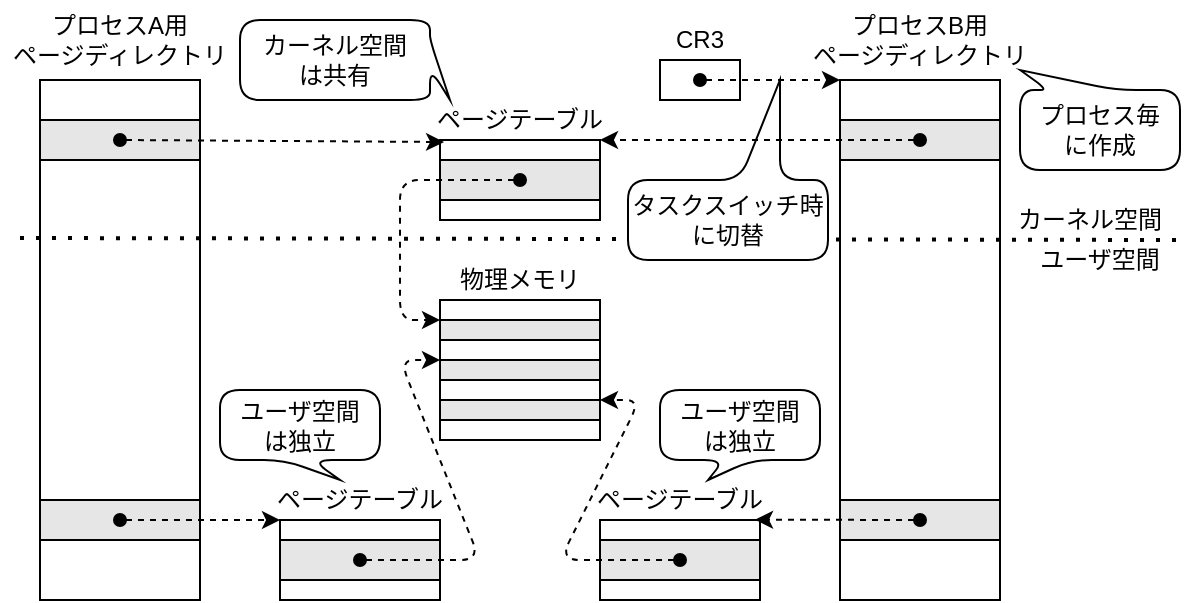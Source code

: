 <mxfile version="13.6.6" type="device"><diagram id="7QCYqGlKbk9EVQ6T-BYP" name="ページ1"><mxGraphModel dx="1185" dy="626" grid="1" gridSize="10" guides="1" tooltips="1" connect="1" arrows="1" fold="1" page="1" pageScale="1" pageWidth="827" pageHeight="1169" math="0" shadow="0"><root><mxCell id="0"/><mxCell id="1" parent="0"/><mxCell id="1YsO_FxQiLPnfIiHjF3c-1" value="" style="rounded=0;whiteSpace=wrap;html=1;" vertex="1" parent="1"><mxGeometry x="120" y="200" width="80" height="260" as="geometry"/></mxCell><mxCell id="1YsO_FxQiLPnfIiHjF3c-2" value="プロセスA用&lt;br&gt;ページディレクトリ" style="text;html=1;strokeColor=none;fillColor=none;align=center;verticalAlign=middle;whiteSpace=wrap;rounded=0;" vertex="1" parent="1"><mxGeometry x="100" y="160" width="120" height="40" as="geometry"/></mxCell><mxCell id="1YsO_FxQiLPnfIiHjF3c-3" value="プロセスB用&lt;br&gt;ページディレクトリ" style="text;html=1;strokeColor=none;fillColor=none;align=center;verticalAlign=middle;whiteSpace=wrap;rounded=0;" vertex="1" parent="1"><mxGeometry x="500" y="160" width="120" height="40" as="geometry"/></mxCell><mxCell id="1YsO_FxQiLPnfIiHjF3c-4" value="" style="rounded=0;whiteSpace=wrap;html=1;" vertex="1" parent="1"><mxGeometry x="520" y="200" width="80" height="260" as="geometry"/></mxCell><mxCell id="1YsO_FxQiLPnfIiHjF3c-5" value="" style="endArrow=none;dashed=1;html=1;dashPattern=1 3;strokeWidth=2;" edge="1" parent="1"><mxGeometry width="50" height="50" relative="1" as="geometry"><mxPoint x="110" y="279" as="sourcePoint"/><mxPoint x="690" y="280" as="targetPoint"/></mxGeometry></mxCell><mxCell id="1YsO_FxQiLPnfIiHjF3c-6" value="カーネル空間" style="text;html=1;strokeColor=none;fillColor=none;align=center;verticalAlign=middle;whiteSpace=wrap;rounded=0;" vertex="1" parent="1"><mxGeometry x="600" y="260" width="90" height="20" as="geometry"/></mxCell><mxCell id="1YsO_FxQiLPnfIiHjF3c-7" value="ユーザ空間" style="text;html=1;strokeColor=none;fillColor=none;align=center;verticalAlign=middle;whiteSpace=wrap;rounded=0;" vertex="1" parent="1"><mxGeometry x="610" y="280" width="80" height="20" as="geometry"/></mxCell><mxCell id="1YsO_FxQiLPnfIiHjF3c-8" value="" style="rounded=0;whiteSpace=wrap;html=1;" vertex="1" parent="1"><mxGeometry x="320" y="230" width="80" height="40" as="geometry"/></mxCell><mxCell id="1YsO_FxQiLPnfIiHjF3c-9" value="ページテーブル" style="text;html=1;strokeColor=none;fillColor=none;align=center;verticalAlign=middle;whiteSpace=wrap;rounded=0;" vertex="1" parent="1"><mxGeometry x="315" y="210" width="90" height="20" as="geometry"/></mxCell><mxCell id="1YsO_FxQiLPnfIiHjF3c-10" value="" style="rounded=0;whiteSpace=wrap;html=1;fillColor=#E6E6E6;" vertex="1" parent="1"><mxGeometry x="320" y="240" width="80" height="20" as="geometry"/></mxCell><mxCell id="1YsO_FxQiLPnfIiHjF3c-11" value="" style="rounded=0;whiteSpace=wrap;html=1;fillColor=#E6E6E6;" vertex="1" parent="1"><mxGeometry x="120" y="220" width="80" height="20" as="geometry"/></mxCell><mxCell id="1YsO_FxQiLPnfIiHjF3c-12" value="" style="endArrow=classic;html=1;startArrow=oval;startFill=1;entryX=0.078;entryY=1.05;entryDx=0;entryDy=0;dashed=1;entryPerimeter=0;" edge="1" parent="1" target="1YsO_FxQiLPnfIiHjF3c-9"><mxGeometry width="50" height="50" relative="1" as="geometry"><mxPoint x="160" y="230" as="sourcePoint"/><mxPoint x="290" y="200" as="targetPoint"/></mxGeometry></mxCell><mxCell id="1YsO_FxQiLPnfIiHjF3c-17" value="" style="rounded=0;whiteSpace=wrap;html=1;fillColor=#E6E6E6;" vertex="1" parent="1"><mxGeometry x="520" y="220" width="80" height="20" as="geometry"/></mxCell><mxCell id="1YsO_FxQiLPnfIiHjF3c-24" value="" style="rounded=0;whiteSpace=wrap;html=1;" vertex="1" parent="1"><mxGeometry x="240" y="420" width="80" height="40" as="geometry"/></mxCell><mxCell id="1YsO_FxQiLPnfIiHjF3c-25" value="ページテーブル" style="text;html=1;strokeColor=none;fillColor=none;align=center;verticalAlign=middle;whiteSpace=wrap;rounded=0;" vertex="1" parent="1"><mxGeometry x="235" y="400" width="90" height="20" as="geometry"/></mxCell><mxCell id="1YsO_FxQiLPnfIiHjF3c-26" value="" style="rounded=0;whiteSpace=wrap;html=1;fillColor=#E6E6E6;" vertex="1" parent="1"><mxGeometry x="240" y="430" width="80" height="20" as="geometry"/></mxCell><mxCell id="1YsO_FxQiLPnfIiHjF3c-27" value="" style="rounded=0;whiteSpace=wrap;html=1;" vertex="1" parent="1"><mxGeometry x="400" y="420" width="80" height="40" as="geometry"/></mxCell><mxCell id="1YsO_FxQiLPnfIiHjF3c-28" value="ページテーブル" style="text;html=1;strokeColor=none;fillColor=none;align=center;verticalAlign=middle;whiteSpace=wrap;rounded=0;" vertex="1" parent="1"><mxGeometry x="395" y="400" width="90" height="20" as="geometry"/></mxCell><mxCell id="1YsO_FxQiLPnfIiHjF3c-29" value="" style="rounded=0;whiteSpace=wrap;html=1;fillColor=#E6E6E6;" vertex="1" parent="1"><mxGeometry x="400" y="430" width="80" height="20" as="geometry"/></mxCell><mxCell id="1YsO_FxQiLPnfIiHjF3c-32" value="" style="endArrow=classic;html=1;dashed=1;startArrow=oval;startFill=1;entryX=0;entryY=0;entryDx=0;entryDy=0;" edge="1" parent="1" target="1YsO_FxQiLPnfIiHjF3c-52"><mxGeometry width="50" height="50" relative="1" as="geometry"><mxPoint x="280" y="440" as="sourcePoint"/><mxPoint x="270" y="350" as="targetPoint"/><Array as="points"><mxPoint x="340" y="440"/><mxPoint x="300" y="340"/></Array></mxGeometry></mxCell><mxCell id="1YsO_FxQiLPnfIiHjF3c-33" value="" style="rounded=0;whiteSpace=wrap;html=1;fillColor=#E6E6E6;" vertex="1" parent="1"><mxGeometry x="120" y="410" width="80" height="20" as="geometry"/></mxCell><mxCell id="1YsO_FxQiLPnfIiHjF3c-34" value="" style="rounded=0;whiteSpace=wrap;html=1;fillColor=#E6E6E6;" vertex="1" parent="1"><mxGeometry x="520" y="410" width="80" height="20" as="geometry"/></mxCell><mxCell id="1YsO_FxQiLPnfIiHjF3c-35" value="" style="endArrow=classic;html=1;dashed=1;startArrow=oval;startFill=1;entryX=1;entryY=0;entryDx=0;entryDy=0;" edge="1" parent="1" target="1YsO_FxQiLPnfIiHjF3c-53"><mxGeometry width="50" height="50" relative="1" as="geometry"><mxPoint x="440" y="440" as="sourcePoint"/><mxPoint x="410" y="350" as="targetPoint"/><Array as="points"><mxPoint x="380" y="440"/><mxPoint x="420" y="360"/></Array></mxGeometry></mxCell><mxCell id="1YsO_FxQiLPnfIiHjF3c-36" value="" style="endArrow=classic;html=1;startArrow=oval;startFill=1;entryX=0;entryY=0;entryDx=0;entryDy=0;dashed=1;" edge="1" parent="1"><mxGeometry width="50" height="50" relative="1" as="geometry"><mxPoint x="160" y="420" as="sourcePoint"/><mxPoint x="240" y="420" as="targetPoint"/></mxGeometry></mxCell><mxCell id="1YsO_FxQiLPnfIiHjF3c-37" value="" style="endArrow=classic;html=1;startArrow=oval;startFill=1;entryX=0.917;entryY=0.992;entryDx=0;entryDy=0;dashed=1;entryPerimeter=0;" edge="1" parent="1" target="1YsO_FxQiLPnfIiHjF3c-28"><mxGeometry width="50" height="50" relative="1" as="geometry"><mxPoint x="560" y="420" as="sourcePoint"/><mxPoint x="210" y="450" as="targetPoint"/></mxGeometry></mxCell><mxCell id="1YsO_FxQiLPnfIiHjF3c-38" value="プロセス毎&lt;br&gt;に作成" style="shape=callout;whiteSpace=wrap;html=1;perimeter=calloutPerimeter;rounded=1;size=10;position=0.4;direction=west;position2=1;base=34;" vertex="1" parent="1"><mxGeometry x="610" y="195" width="80" height="50" as="geometry"/></mxCell><mxCell id="1YsO_FxQiLPnfIiHjF3c-39" value="カーネル空間&lt;br&gt;は共有" style="shape=callout;whiteSpace=wrap;html=1;perimeter=calloutPerimeter;rounded=1;size=10;position=0.4;direction=north;position2=0;base=14;" vertex="1" parent="1"><mxGeometry x="220" y="170" width="105" height="40" as="geometry"/></mxCell><mxCell id="1YsO_FxQiLPnfIiHjF3c-40" value="ユーザ空間&lt;br&gt;は独立" style="shape=callout;whiteSpace=wrap;html=1;perimeter=calloutPerimeter;rounded=1;size=10;position=0.4;direction=east;position2=0.3;base=14;" vertex="1" parent="1"><mxGeometry x="430" y="355" width="80" height="45" as="geometry"/></mxCell><mxCell id="1YsO_FxQiLPnfIiHjF3c-41" value="" style="rounded=0;whiteSpace=wrap;html=1;gradientColor=none;fillColor=#FFFFFF;" vertex="1" parent="1"><mxGeometry x="430" y="190" width="40" height="20" as="geometry"/></mxCell><mxCell id="1YsO_FxQiLPnfIiHjF3c-42" value="" style="endArrow=classic;html=1;dashed=1;startArrow=oval;startFill=1;entryX=0;entryY=0;entryDx=0;entryDy=0;" edge="1" parent="1" target="1YsO_FxQiLPnfIiHjF3c-4"><mxGeometry width="50" height="50" relative="1" as="geometry"><mxPoint x="450" y="200" as="sourcePoint"/><mxPoint x="480" y="305" as="targetPoint"/><Array as="points"/></mxGeometry></mxCell><mxCell id="1YsO_FxQiLPnfIiHjF3c-43" value="CR3" style="text;html=1;strokeColor=none;fillColor=none;align=center;verticalAlign=middle;whiteSpace=wrap;rounded=0;" vertex="1" parent="1"><mxGeometry x="430" y="170" width="40" height="20" as="geometry"/></mxCell><mxCell id="1YsO_FxQiLPnfIiHjF3c-44" value="タスクスイッチ時に切替" style="shape=callout;whiteSpace=wrap;html=1;perimeter=calloutPerimeter;rounded=1;size=50;position=0.24;direction=west;position2=0.24;base=20;" vertex="1" parent="1"><mxGeometry x="414" y="200" width="100" height="90" as="geometry"/></mxCell><mxCell id="1YsO_FxQiLPnfIiHjF3c-16" value="" style="endArrow=classic;html=1;startArrow=oval;startFill=1;dashed=1;entryX=1;entryY=0;entryDx=0;entryDy=0;" edge="1" parent="1" target="1YsO_FxQiLPnfIiHjF3c-8"><mxGeometry width="50" height="50" relative="1" as="geometry"><mxPoint x="560" y="230" as="sourcePoint"/><mxPoint x="520" y="220" as="targetPoint"/></mxGeometry></mxCell><mxCell id="1YsO_FxQiLPnfIiHjF3c-48" value="" style="rounded=0;whiteSpace=wrap;html=1;" vertex="1" parent="1"><mxGeometry x="320" y="310" width="80" height="70" as="geometry"/></mxCell><mxCell id="1YsO_FxQiLPnfIiHjF3c-49" value="物理メモリ" style="text;html=1;strokeColor=none;fillColor=none;align=center;verticalAlign=middle;whiteSpace=wrap;rounded=0;" vertex="1" parent="1"><mxGeometry x="315" y="290" width="90" height="20" as="geometry"/></mxCell><mxCell id="1YsO_FxQiLPnfIiHjF3c-50" value="" style="rounded=0;whiteSpace=wrap;html=1;fillColor=#E6E6E6;" vertex="1" parent="1"><mxGeometry x="320" y="320" width="80" height="10" as="geometry"/></mxCell><mxCell id="1YsO_FxQiLPnfIiHjF3c-51" value="" style="endArrow=classic;html=1;dashed=1;startArrow=oval;startFill=1;entryX=0;entryY=0;entryDx=0;entryDy=0;" edge="1" parent="1" target="1YsO_FxQiLPnfIiHjF3c-50"><mxGeometry width="50" height="50" relative="1" as="geometry"><mxPoint x="360" y="250" as="sourcePoint"/><mxPoint x="280" y="360.0" as="targetPoint"/><Array as="points"><mxPoint x="300" y="250"/><mxPoint x="300" y="320"/></Array></mxGeometry></mxCell><mxCell id="1YsO_FxQiLPnfIiHjF3c-52" value="" style="rounded=0;whiteSpace=wrap;html=1;fillColor=#E6E6E6;" vertex="1" parent="1"><mxGeometry x="320" y="340" width="80" height="10" as="geometry"/></mxCell><mxCell id="1YsO_FxQiLPnfIiHjF3c-53" value="" style="rounded=0;whiteSpace=wrap;html=1;fillColor=#E6E6E6;" vertex="1" parent="1"><mxGeometry x="320" y="360" width="80" height="10" as="geometry"/></mxCell><mxCell id="1YsO_FxQiLPnfIiHjF3c-54" value="ユーザ空間&lt;br&gt;は独立" style="shape=callout;whiteSpace=wrap;html=1;perimeter=calloutPerimeter;rounded=1;size=10;position=0.4;direction=east;position2=0.75;base=14;" vertex="1" parent="1"><mxGeometry x="210" y="355" width="80" height="45" as="geometry"/></mxCell></root></mxGraphModel></diagram></mxfile>